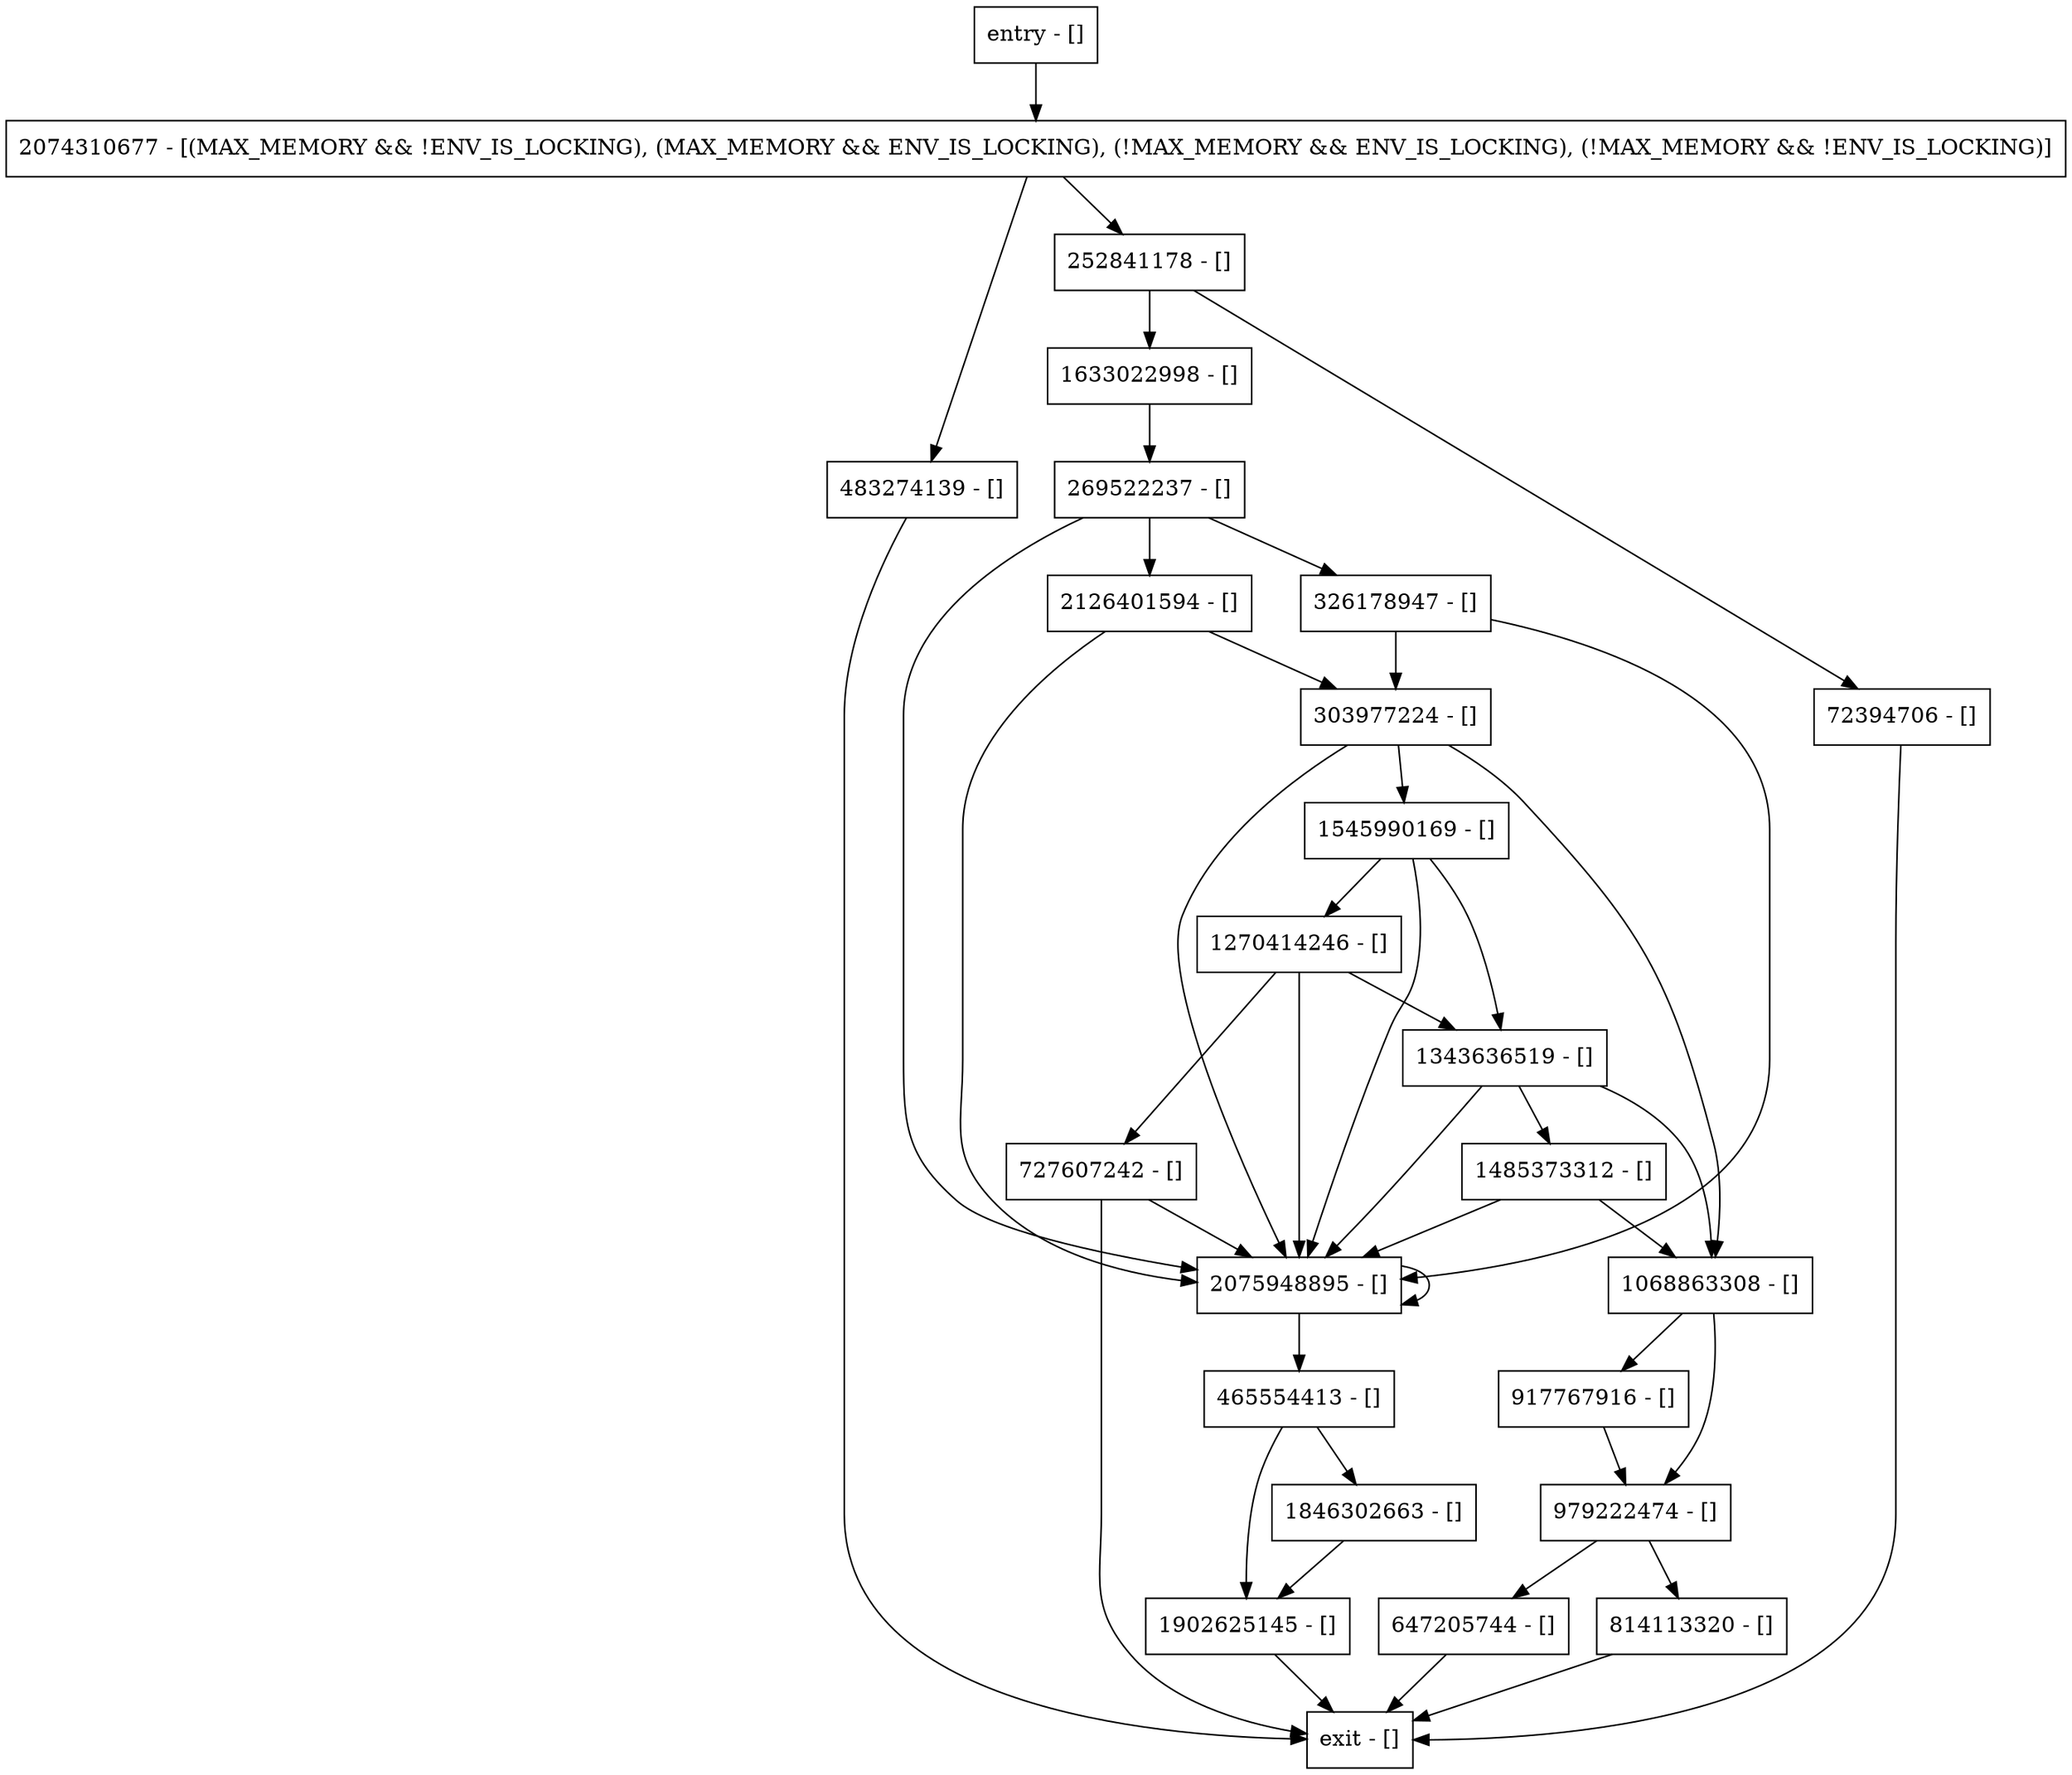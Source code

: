 digraph getDb {
node [shape=record];
1485373312 [label="1485373312 - []"];
727607242 [label="727607242 - []"];
1270414246 [label="1270414246 - []"];
2126401594 [label="2126401594 - []"];
326178947 [label="326178947 - []"];
1846302663 [label="1846302663 - []"];
72394706 [label="72394706 - []"];
1633022998 [label="1633022998 - []"];
1545990169 [label="1545990169 - []"];
1343636519 [label="1343636519 - []"];
269522237 [label="269522237 - []"];
2075948895 [label="2075948895 - []"];
483274139 [label="483274139 - []"];
814113320 [label="814113320 - []"];
1068863308 [label="1068863308 - []"];
647205744 [label="647205744 - []"];
303977224 [label="303977224 - []"];
979222474 [label="979222474 - []"];
entry [label="entry - []"];
exit [label="exit - []"];
465554413 [label="465554413 - []"];
1902625145 [label="1902625145 - []"];
252841178 [label="252841178 - []"];
2074310677 [label="2074310677 - [(MAX_MEMORY && !ENV_IS_LOCKING), (MAX_MEMORY && ENV_IS_LOCKING), (!MAX_MEMORY && ENV_IS_LOCKING), (!MAX_MEMORY && !ENV_IS_LOCKING)]"];
917767916 [label="917767916 - []"];
entry;
exit;
1485373312 -> 2075948895;
1485373312 -> 1068863308;
727607242 -> 2075948895;
727607242 -> exit;
1270414246 -> 2075948895;
1270414246 -> 727607242;
1270414246 -> 1343636519;
2126401594 -> 2075948895;
2126401594 -> 303977224;
326178947 -> 2075948895;
326178947 -> 303977224;
1846302663 -> 1902625145;
72394706 -> exit;
1633022998 -> 269522237;
1545990169 -> 2075948895;
1545990169 -> 1270414246;
1545990169 -> 1343636519;
1343636519 -> 2075948895;
1343636519 -> 1485373312;
1343636519 -> 1068863308;
269522237 -> 2075948895;
269522237 -> 2126401594;
269522237 -> 326178947;
2075948895 -> 2075948895;
2075948895 -> 465554413;
483274139 -> exit;
814113320 -> exit;
1068863308 -> 979222474;
1068863308 -> 917767916;
647205744 -> exit;
303977224 -> 2075948895;
303977224 -> 1545990169;
303977224 -> 1068863308;
979222474 -> 814113320;
979222474 -> 647205744;
entry -> 2074310677;
465554413 -> 1846302663;
465554413 -> 1902625145;
1902625145 -> exit;
252841178 -> 72394706;
252841178 -> 1633022998;
2074310677 -> 483274139;
2074310677 -> 252841178;
917767916 -> 979222474;
}

